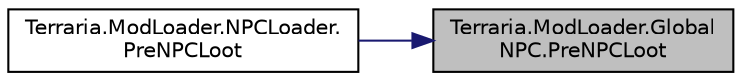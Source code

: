 digraph "Terraria.ModLoader.GlobalNPC.PreNPCLoot"
{
 // LATEX_PDF_SIZE
  edge [fontname="Helvetica",fontsize="10",labelfontname="Helvetica",labelfontsize="10"];
  node [fontname="Helvetica",fontsize="10",shape=record];
  rankdir="RL";
  Node1 [label="Terraria.ModLoader.Global\lNPC.PreNPCLoot",height=0.2,width=0.4,color="black", fillcolor="grey75", style="filled", fontcolor="black",tooltip="Allows you to determine whether or not the NPC will drop anything at all. Return false to stop the NP..."];
  Node1 -> Node2 [dir="back",color="midnightblue",fontsize="10",style="solid",fontname="Helvetica"];
  Node2 [label="Terraria.ModLoader.NPCLoader.\lPreNPCLoot",height=0.2,width=0.4,color="black", fillcolor="white", style="filled",URL="$class_terraria_1_1_mod_loader_1_1_n_p_c_loader.html#ae99a0287c3cb6ed7a048b20ef170c48b",tooltip=" "];
}
